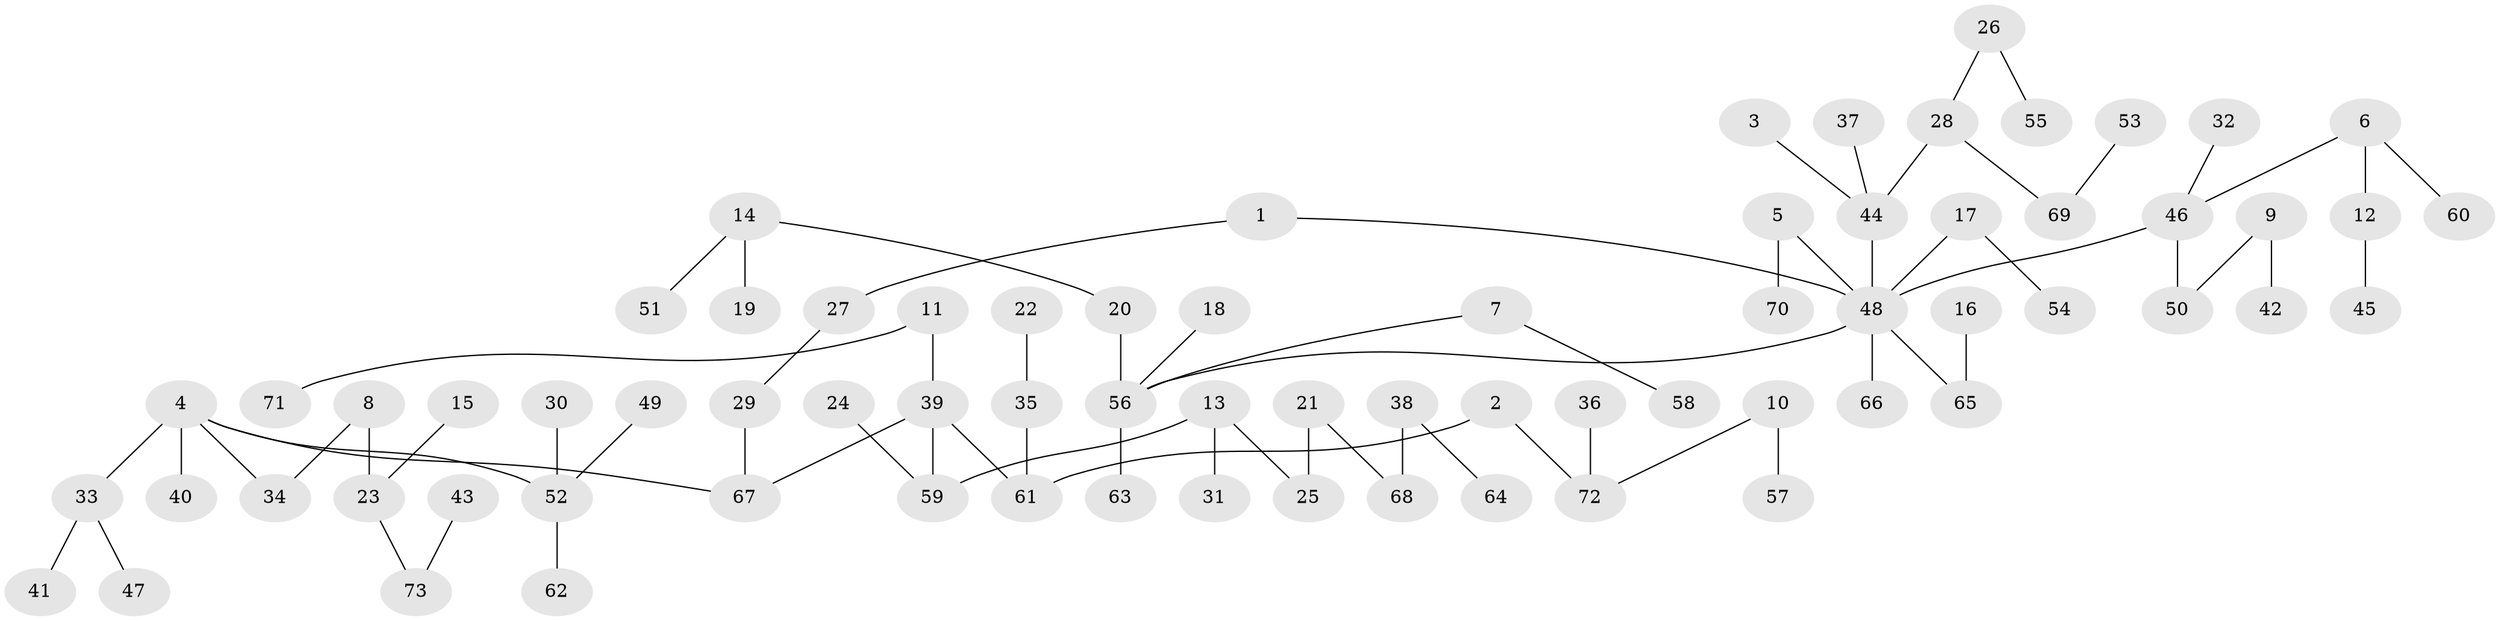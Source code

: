 // original degree distribution, {3: 0.09655172413793103, 4: 0.05517241379310345, 2: 0.296551724137931, 6: 0.020689655172413793, 5: 0.041379310344827586, 10: 0.006896551724137931, 1: 0.4827586206896552}
// Generated by graph-tools (version 1.1) at 2025/37/03/04/25 23:37:23]
// undirected, 73 vertices, 72 edges
graph export_dot {
  node [color=gray90,style=filled];
  1;
  2;
  3;
  4;
  5;
  6;
  7;
  8;
  9;
  10;
  11;
  12;
  13;
  14;
  15;
  16;
  17;
  18;
  19;
  20;
  21;
  22;
  23;
  24;
  25;
  26;
  27;
  28;
  29;
  30;
  31;
  32;
  33;
  34;
  35;
  36;
  37;
  38;
  39;
  40;
  41;
  42;
  43;
  44;
  45;
  46;
  47;
  48;
  49;
  50;
  51;
  52;
  53;
  54;
  55;
  56;
  57;
  58;
  59;
  60;
  61;
  62;
  63;
  64;
  65;
  66;
  67;
  68;
  69;
  70;
  71;
  72;
  73;
  1 -- 27 [weight=1.0];
  1 -- 48 [weight=1.0];
  2 -- 61 [weight=1.0];
  2 -- 72 [weight=1.0];
  3 -- 44 [weight=1.0];
  4 -- 33 [weight=1.0];
  4 -- 34 [weight=1.0];
  4 -- 40 [weight=1.0];
  4 -- 52 [weight=1.0];
  4 -- 67 [weight=1.0];
  5 -- 48 [weight=1.0];
  5 -- 70 [weight=1.0];
  6 -- 12 [weight=1.0];
  6 -- 46 [weight=1.0];
  6 -- 60 [weight=1.0];
  7 -- 56 [weight=1.0];
  7 -- 58 [weight=1.0];
  8 -- 23 [weight=1.0];
  8 -- 34 [weight=1.0];
  9 -- 42 [weight=1.0];
  9 -- 50 [weight=1.0];
  10 -- 57 [weight=1.0];
  10 -- 72 [weight=1.0];
  11 -- 39 [weight=1.0];
  11 -- 71 [weight=1.0];
  12 -- 45 [weight=1.0];
  13 -- 25 [weight=1.0];
  13 -- 31 [weight=1.0];
  13 -- 59 [weight=1.0];
  14 -- 19 [weight=1.0];
  14 -- 20 [weight=1.0];
  14 -- 51 [weight=1.0];
  15 -- 23 [weight=1.0];
  16 -- 65 [weight=1.0];
  17 -- 48 [weight=1.0];
  17 -- 54 [weight=1.0];
  18 -- 56 [weight=1.0];
  20 -- 56 [weight=1.0];
  21 -- 25 [weight=1.0];
  21 -- 68 [weight=1.0];
  22 -- 35 [weight=1.0];
  23 -- 73 [weight=1.0];
  24 -- 59 [weight=1.0];
  26 -- 28 [weight=1.0];
  26 -- 55 [weight=1.0];
  27 -- 29 [weight=1.0];
  28 -- 44 [weight=1.0];
  28 -- 69 [weight=1.0];
  29 -- 67 [weight=1.0];
  30 -- 52 [weight=1.0];
  32 -- 46 [weight=1.0];
  33 -- 41 [weight=1.0];
  33 -- 47 [weight=1.0];
  35 -- 61 [weight=1.0];
  36 -- 72 [weight=1.0];
  37 -- 44 [weight=1.0];
  38 -- 64 [weight=1.0];
  38 -- 68 [weight=1.0];
  39 -- 59 [weight=1.0];
  39 -- 61 [weight=1.0];
  39 -- 67 [weight=1.0];
  43 -- 73 [weight=1.0];
  44 -- 48 [weight=1.0];
  46 -- 48 [weight=1.0];
  46 -- 50 [weight=1.0];
  48 -- 56 [weight=1.0];
  48 -- 65 [weight=1.0];
  48 -- 66 [weight=1.0];
  49 -- 52 [weight=1.0];
  52 -- 62 [weight=1.0];
  53 -- 69 [weight=1.0];
  56 -- 63 [weight=1.0];
}
